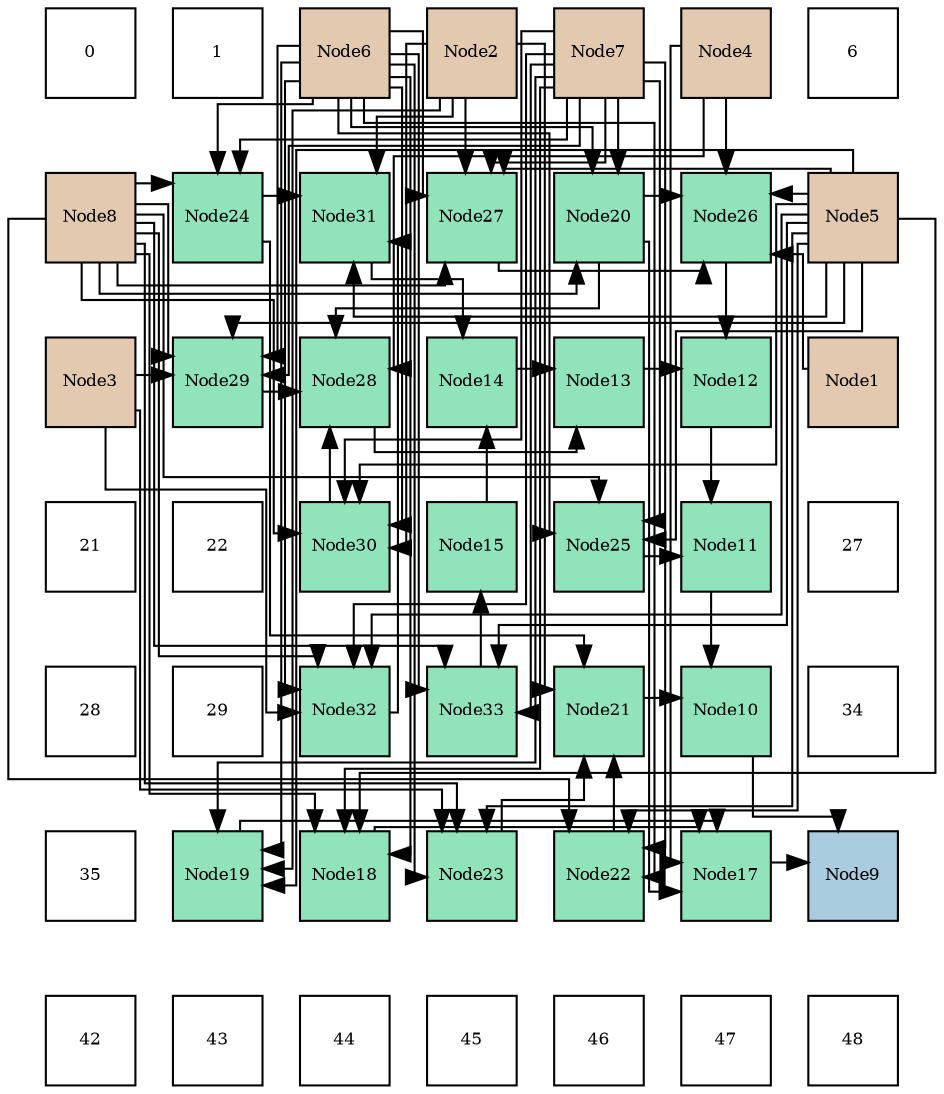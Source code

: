 digraph layout{
 rankdir=TB;
 splines=ortho;
 node [style=filled shape=square fixedsize=true width=0.6];
0[label="0", fontsize=8, fillcolor="#ffffff"];
1[label="1", fontsize=8, fillcolor="#ffffff"];
2[label="Node6", fontsize=8, fillcolor="#e3c9af"];
3[label="Node2", fontsize=8, fillcolor="#e3c9af"];
4[label="Node7", fontsize=8, fillcolor="#e3c9af"];
5[label="Node4", fontsize=8, fillcolor="#e3c9af"];
6[label="6", fontsize=8, fillcolor="#ffffff"];
7[label="Node8", fontsize=8, fillcolor="#e3c9af"];
8[label="Node24", fontsize=8, fillcolor="#91e3bb"];
9[label="Node31", fontsize=8, fillcolor="#91e3bb"];
10[label="Node27", fontsize=8, fillcolor="#91e3bb"];
11[label="Node20", fontsize=8, fillcolor="#91e3bb"];
12[label="Node26", fontsize=8, fillcolor="#91e3bb"];
13[label="Node5", fontsize=8, fillcolor="#e3c9af"];
14[label="Node3", fontsize=8, fillcolor="#e3c9af"];
15[label="Node29", fontsize=8, fillcolor="#91e3bb"];
16[label="Node28", fontsize=8, fillcolor="#91e3bb"];
17[label="Node14", fontsize=8, fillcolor="#91e3bb"];
18[label="Node13", fontsize=8, fillcolor="#91e3bb"];
19[label="Node12", fontsize=8, fillcolor="#91e3bb"];
20[label="Node1", fontsize=8, fillcolor="#e3c9af"];
21[label="21", fontsize=8, fillcolor="#ffffff"];
22[label="22", fontsize=8, fillcolor="#ffffff"];
23[label="Node30", fontsize=8, fillcolor="#91e3bb"];
24[label="Node15", fontsize=8, fillcolor="#91e3bb"];
25[label="Node25", fontsize=8, fillcolor="#91e3bb"];
26[label="Node11", fontsize=8, fillcolor="#91e3bb"];
27[label="27", fontsize=8, fillcolor="#ffffff"];
28[label="28", fontsize=8, fillcolor="#ffffff"];
29[label="29", fontsize=8, fillcolor="#ffffff"];
30[label="Node32", fontsize=8, fillcolor="#91e3bb"];
31[label="Node33", fontsize=8, fillcolor="#91e3bb"];
32[label="Node21", fontsize=8, fillcolor="#91e3bb"];
33[label="Node10", fontsize=8, fillcolor="#91e3bb"];
34[label="34", fontsize=8, fillcolor="#ffffff"];
35[label="35", fontsize=8, fillcolor="#ffffff"];
36[label="Node19", fontsize=8, fillcolor="#91e3bb"];
37[label="Node18", fontsize=8, fillcolor="#91e3bb"];
38[label="Node23", fontsize=8, fillcolor="#91e3bb"];
39[label="Node22", fontsize=8, fillcolor="#91e3bb"];
40[label="Node17", fontsize=8, fillcolor="#91e3bb"];
41[label="Node9", fontsize=8, fillcolor="#a9ccde"];
42[label="42", fontsize=8, fillcolor="#ffffff"];
43[label="43", fontsize=8, fillcolor="#ffffff"];
44[label="44", fontsize=8, fillcolor="#ffffff"];
45[label="45", fontsize=8, fillcolor="#ffffff"];
46[label="46", fontsize=8, fillcolor="#ffffff"];
47[label="47", fontsize=8, fillcolor="#ffffff"];
48[label="48", fontsize=8, fillcolor="#ffffff"];
edge [constraint=false, style=vis];33 -> 41;
40 -> 41;
26 -> 33;
32 -> 33;
19 -> 26;
25 -> 26;
18 -> 19;
12 -> 19;
17 -> 18;
16 -> 18;
24 -> 17;
9 -> 17;
31 -> 24;
37 -> 40;
36 -> 40;
11 -> 40;
5 -> 40;
39 -> 32;
38 -> 32;
8 -> 32;
3 -> 32;
11 -> 12;
10 -> 12;
20 -> 12;
5 -> 12;
13 -> 12;
11 -> 16;
15 -> 16;
23 -> 16;
5 -> 16;
8 -> 9;
30 -> 9;
3 -> 9;
13 -> 9;
13 -> 37;
2 -> 37;
4 -> 37;
7 -> 37;
3 -> 36;
13 -> 36;
2 -> 36;
4 -> 36;
2 -> 11;
4 -> 11;
7 -> 11;
13 -> 39;
2 -> 39;
4 -> 39;
7 -> 39;
14 -> 38;
13 -> 38;
2 -> 38;
7 -> 38;
2 -> 8;
4 -> 8;
7 -> 8;
13 -> 25;
2 -> 25;
4 -> 25;
7 -> 25;
3 -> 10;
13 -> 10;
2 -> 10;
4 -> 10;
7 -> 10;
14 -> 15;
13 -> 15;
2 -> 15;
4 -> 15;
7 -> 15;
3 -> 23;
13 -> 23;
2 -> 23;
4 -> 23;
7 -> 23;
14 -> 30;
13 -> 30;
2 -> 30;
4 -> 30;
7 -> 30;
13 -> 31;
2 -> 31;
4 -> 31;
7 -> 31;
edge [constraint=true, style=invis];
0 -> 7 -> 14 -> 21 -> 28 -> 35 -> 42;
1 -> 8 -> 15 -> 22 -> 29 -> 36 -> 43;
2 -> 9 -> 16 -> 23 -> 30 -> 37 -> 44;
3 -> 10 -> 17 -> 24 -> 31 -> 38 -> 45;
4 -> 11 -> 18 -> 25 -> 32 -> 39 -> 46;
5 -> 12 -> 19 -> 26 -> 33 -> 40 -> 47;
6 -> 13 -> 20 -> 27 -> 34 -> 41 -> 48;
rank = same {0 -> 1 -> 2 -> 3 -> 4 -> 5 -> 6};
rank = same {7 -> 8 -> 9 -> 10 -> 11 -> 12 -> 13};
rank = same {14 -> 15 -> 16 -> 17 -> 18 -> 19 -> 20};
rank = same {21 -> 22 -> 23 -> 24 -> 25 -> 26 -> 27};
rank = same {28 -> 29 -> 30 -> 31 -> 32 -> 33 -> 34};
rank = same {35 -> 36 -> 37 -> 38 -> 39 -> 40 -> 41};
rank = same {42 -> 43 -> 44 -> 45 -> 46 -> 47 -> 48};
}
